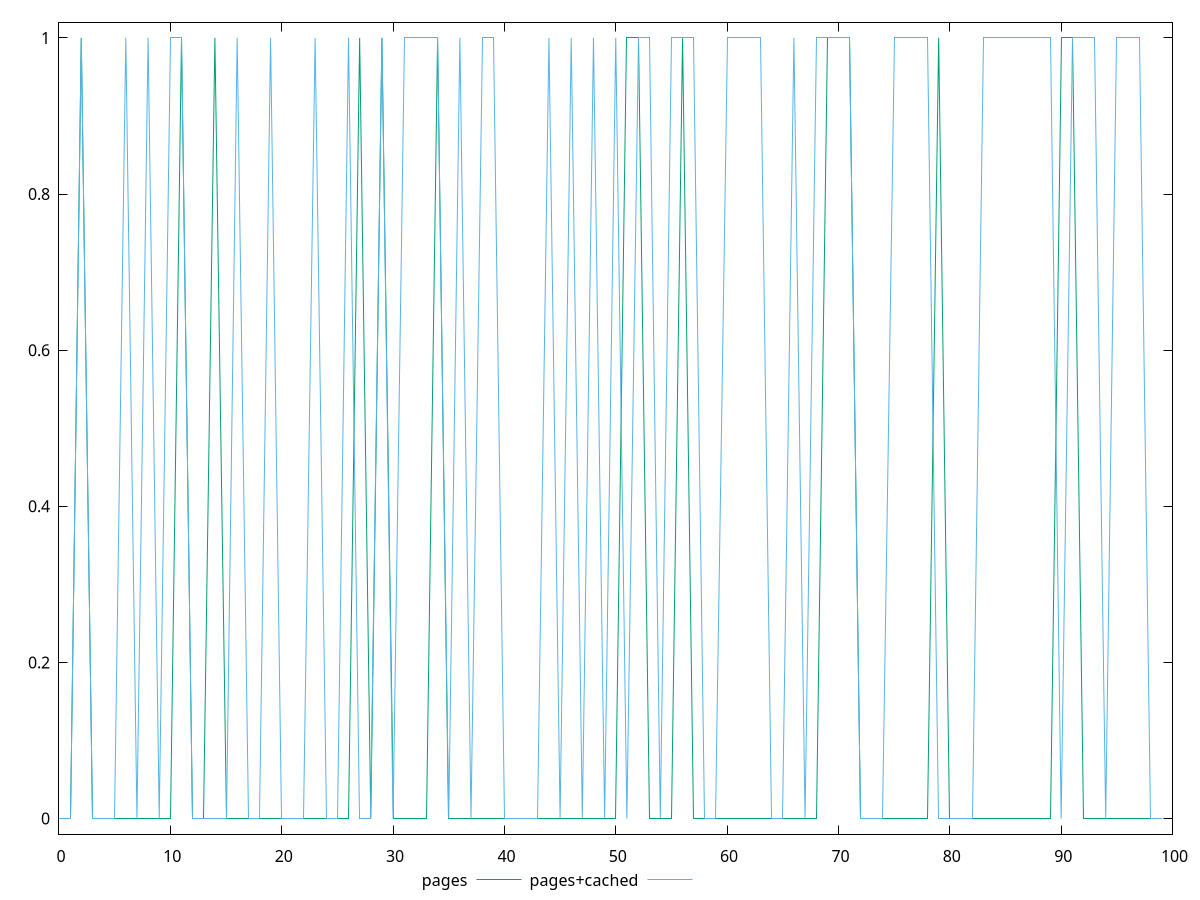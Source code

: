 $_empty <<EOF
EOF
$_pages <<EOF
0
0
1
0
0
0
0
0
0
0
0
1
0
0
1
0
0
0
0
0
0
0
0
0
0
0
0
1
0
1
0
0
0
0
1
0
0
0
0
0
0
0
0
0
0
0
0
0
0
0
0
1
1
0
0
0
1
0
0
0
0
0
0
0
0
0
0
0
0
1
1
1
0
0
0
0
0
0
0
1
0
0
0
0
0
0
0
0
0
0
1
1
0
0
0
0
0
0
0
0
EOF
$_pagesCached <<EOF
0
0
1
0
0
0
1
0
1
0
1
1
0
0
0
0
1
0
0
1
0
0
0
1
0
0
1
0
0
1
0
1
1
1
1
0
1
0
1
1
0
0
0
0
1
0
1
0
1
0
1
0
1
1
0
1
1
1
0
0
1
1
1
1
0
0
1
0
1
1
1
1
0
0
0
1
1
1
1
0
0
0
0
1
1
1
1
1
1
1
0
1
1
1
0
1
1
1
0
0
EOF
set key outside below
set terminal pngcairo
set output "report_00004_2020-11-02T20-21-41.718Z/third-party-summary/third-party-summary_empty_pages_pages+cached.png"
set yrange [-0.02:1.02]
plot $_empty title "empty" with line ,$_pages title "pages" with line ,$_pagesCached title "pages+cached" with line ,